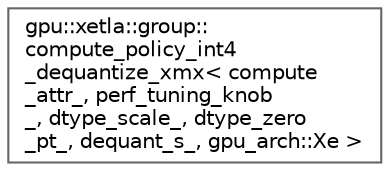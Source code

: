 digraph "Graphical Class Hierarchy"
{
 // LATEX_PDF_SIZE
  bgcolor="transparent";
  edge [fontname=Helvetica,fontsize=10,labelfontname=Helvetica,labelfontsize=10];
  node [fontname=Helvetica,fontsize=10,shape=box,height=0.2,width=0.4];
  rankdir="LR";
  Node0 [id="Node000000",label="gpu::xetla::group::\lcompute_policy_int4\l_dequantize_xmx\< compute\l_attr_, perf_tuning_knob\l_, dtype_scale_, dtype_zero\l_pt_, dequant_s_, gpu_arch::Xe \>",height=0.2,width=0.4,color="grey40", fillcolor="white", style="filled",URL="$structgpu_1_1xetla_1_1group_1_1compute__policy__int4__dequantize__xmx_3_01compute__attr___00_01p7b1e16dedc509103289b93f481925e4b.html",tooltip=" "];
}
